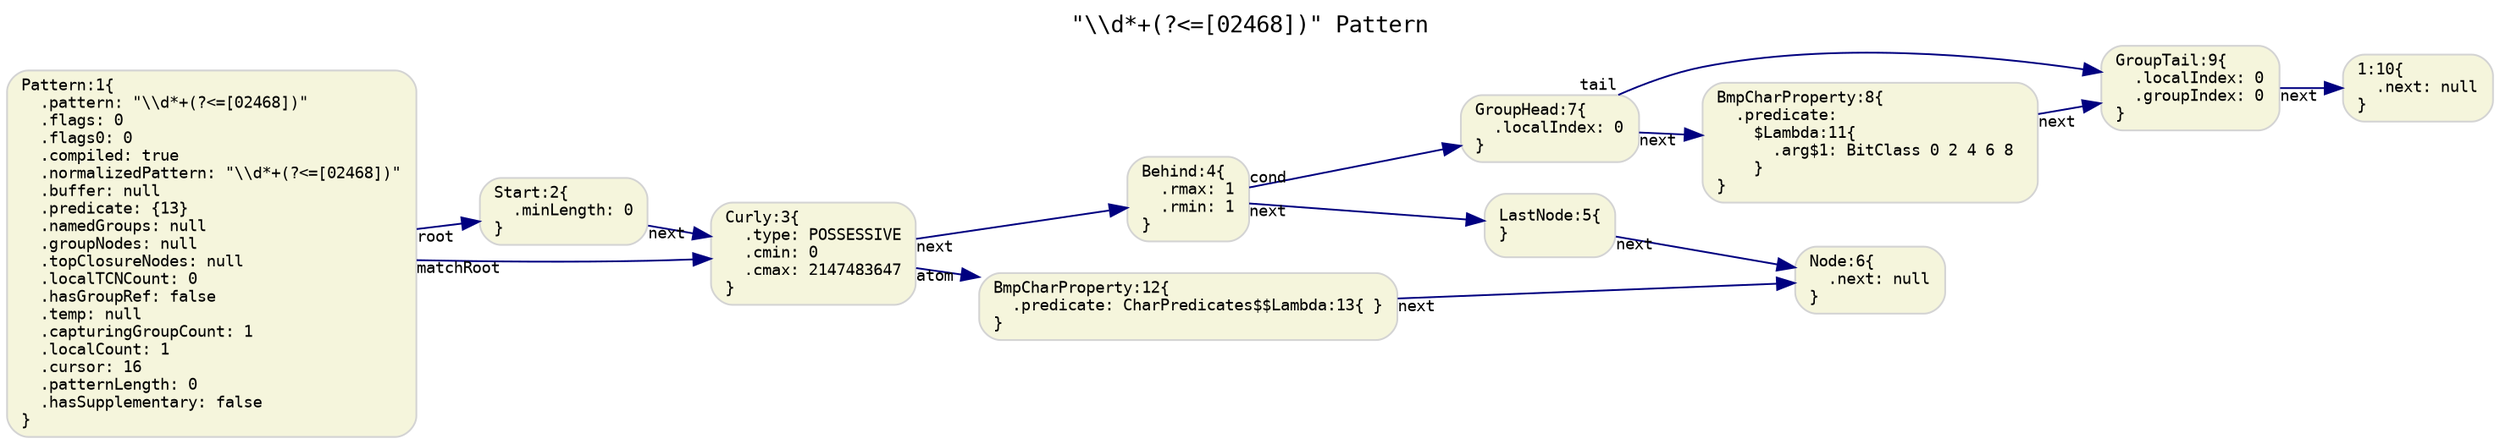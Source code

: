 digraph G {
  rankdir=LR;
  labelloc="t";
  label="\"\\\\d*+(?<=[02468])\" Pattern\l";
  graph [fontname="Monospace", fontsize="13"]

  // default nodes
  node [fontname="Monospace", fontsize="9", shape="box", style="rounded,filled", color="LightGray", fillcolor="Beige"]
  1[ label="Pattern:1\{\l  .pattern: \"\\\\d*+(?<=[02468])\"\l  .flags: 0\l  .flags0: 0\l  .compiled: true\l  .normalizedPattern: \"\\\\d*+(?<=[02468])\"\l  .buffer: null\l  .predicate: \{13\}\l  .namedGroups: null\l  .groupNodes: null\l  .topClosureNodes: null\l  .localTCNCount: 0\l  .hasGroupRef: false\l  .temp: null\l  .capturingGroupCount: 1\l  .localCount: 1\l  .cursor: 16\l  .patternLength: 0\l  .hasSupplementary: false\l\}\l" ]
  2[ label="Start:2\{\l  .minLength: 0\l\}\l" ]
  3[ label="Curly:3\{\l  .type: POSSESSIVE\l  .cmin: 0\l  .cmax: 2147483647\l\}\l" ]
  4[ label="Behind:4\{\l  .rmax: 1\l  .rmin: 1\l\}\l" ]
  5[ label="LastNode:5\{\l\}\l" ]
  6[ label="Node:6\{\l  .next: null\l\}\l" ]
  7[ label="GroupHead:7\{\l  .localIndex: 0\l\}\l" ]
  8[ label="BmpCharProperty:8\{\l  .predicate:\l    $Lambda:11\{\l      .arg$1: BitClass 0 2 4 6 8 \l    \}\l\}\l" ]
  9[ label="GroupTail:9\{\l  .localIndex: 0\l  .groupIndex: 0\l\}\l" ]
  10[ label="1:10\{\l  .next: null\l\}\l" ]
  12[ label="BmpCharProperty:12\{\l  .predicate: CharPredicates$$Lambda:13\{ \}\l\}\l" ]

  // default edges
  edge [fontname="Monospace", fontsize="9", color="Navy"]
  5 -> 6 [ label="",  taillabel="next" ]
  4 -> 5 [ label="",  taillabel="next" ]
  9 -> 10 [ label="",  taillabel="next" ]
  8 -> 9 [ label="",  taillabel="next" ]
  7 -> 8 [ label="",  taillabel="next" ]
  7 -> 9 [ label="",  taillabel="tail" ]
  4 -> 7 [ label="",  taillabel="cond" ]
  3 -> 4 [ label="",  taillabel="next" ]
  12 -> 6 [ label="",  taillabel="next" ]
  3 -> 12 [ label="",  taillabel="atom" ]
  2 -> 3 [ label="",  taillabel="next" ]
  1 -> 2 [ label="",  taillabel="root" ]
  1 -> 3 [ label="",  taillabel="matchRoot" ]
}
